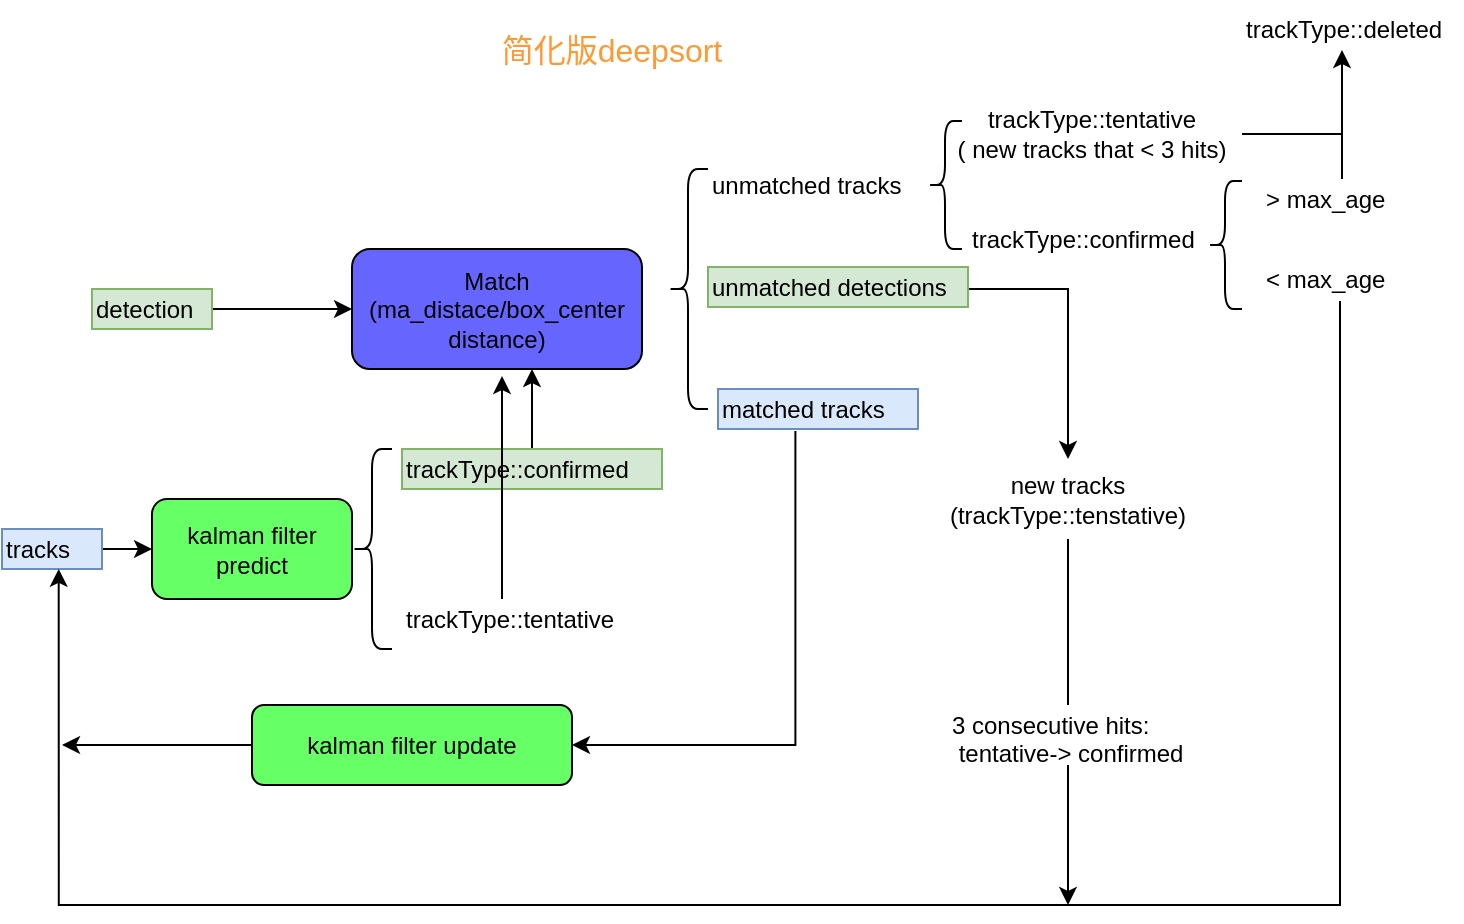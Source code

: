 <mxfile version="12.2.4" pages="1"><diagram id="Y_dtTOHezHEjUtMRXnri" name="Page-1"><mxGraphModel dx="342" dy="666" grid="1" gridSize="10" guides="1" tooltips="1" connect="1" arrows="1" fold="1" page="1" pageScale="1" pageWidth="850" pageHeight="1100" math="0" shadow="0"><root><mxCell id="0"/><mxCell id="1" parent="0"/><mxCell id="2" value="&lt;font style=&quot;font-size: 16px&quot; color=&quot;#ff9933&quot;&gt;简化版deepsort&lt;/font&gt;" style="text;html=1;strokeColor=none;fillColor=none;align=center;verticalAlign=middle;whiteSpace=wrap;rounded=0;" parent="1" vertex="1"><mxGeometry x="225" y="12" width="200" height="50" as="geometry"/></mxCell><mxCell id="30" value="" style="edgeStyle=orthogonalEdgeStyle;rounded=0;orthogonalLoop=1;jettySize=auto;html=1;" parent="1" source="4" target="10" edge="1"><mxGeometry relative="1" as="geometry"/></mxCell><mxCell id="4" value="detection&lt;br&gt;" style="text;html=1;resizable=0;points=[];autosize=1;align=left;verticalAlign=top;spacingTop=-4;fillColor=#d5e8d4;strokeColor=#82b366;" parent="1" vertex="1"><mxGeometry x="65" y="156.5" width="60" height="20" as="geometry"/></mxCell><mxCell id="31" value="" style="edgeStyle=orthogonalEdgeStyle;rounded=0;orthogonalLoop=1;jettySize=auto;html=1;" parent="1" source="5" target="6" edge="1"><mxGeometry relative="1" as="geometry"/></mxCell><mxCell id="5" value="tracks" style="text;html=1;resizable=0;points=[];autosize=1;align=left;verticalAlign=top;spacingTop=-4;fillColor=#dae8fc;strokeColor=#6c8ebf;" parent="1" vertex="1"><mxGeometry x="20" y="276.5" width="50" height="20" as="geometry"/></mxCell><mxCell id="6" value="kalman filter&lt;br&gt;predict" style="rounded=1;whiteSpace=wrap;html=1;fillColor=#66FF66;" parent="1" vertex="1"><mxGeometry x="95" y="261.5" width="100" height="50" as="geometry"/></mxCell><mxCell id="7" value="" style="shape=curlyBracket;whiteSpace=wrap;html=1;rounded=1;" parent="1" vertex="1"><mxGeometry x="195" y="236.5" width="20" height="100" as="geometry"/></mxCell><mxCell id="26" value="" style="edgeStyle=orthogonalEdgeStyle;rounded=0;orthogonalLoop=1;jettySize=auto;html=1;" parent="1" source="8" target="10" edge="1"><mxGeometry relative="1" as="geometry"><Array as="points"><mxPoint x="285" y="204.5"/><mxPoint x="285" y="204.5"/></Array></mxGeometry></mxCell><mxCell id="8" value="trackType::confirmed" style="text;html=1;resizable=0;points=[];autosize=1;align=left;verticalAlign=top;spacingTop=-4;fillColor=#d5e8d4;strokeColor=#82b366;" parent="1" vertex="1"><mxGeometry x="220" y="236.5" width="130" height="20" as="geometry"/></mxCell><mxCell id="43" style="edgeStyle=orthogonalEdgeStyle;rounded=0;orthogonalLoop=1;jettySize=auto;html=1;endArrow=classic;endFill=1;" parent="1" source="9" edge="1"><mxGeometry relative="1" as="geometry"><mxPoint x="270" y="200" as="targetPoint"/><Array as="points"><mxPoint x="270" y="280"/><mxPoint x="270" y="280"/></Array></mxGeometry></mxCell><mxCell id="9" value="trackType::tentative" style="text;html=1;resizable=0;points=[];autosize=1;align=left;verticalAlign=top;spacingTop=-4;" parent="1" vertex="1"><mxGeometry x="220" y="311.5" width="120" height="20" as="geometry"/></mxCell><mxCell id="10" value="Match&lt;br&gt;(ma_distace/box_center distance)" style="rounded=1;whiteSpace=wrap;html=1;fillColor=#6666FF;" parent="1" vertex="1"><mxGeometry x="195" y="136.5" width="145" height="60" as="geometry"/></mxCell><mxCell id="11" value="" style="shape=curlyBracket;whiteSpace=wrap;html=1;rounded=1;" parent="1" vertex="1"><mxGeometry x="353" y="96.5" width="20" height="120" as="geometry"/></mxCell><mxCell id="12" value="unmatched tracks" style="text;html=1;resizable=0;points=[];autosize=1;align=left;verticalAlign=top;spacingTop=-4;" parent="1" vertex="1"><mxGeometry x="373" y="94.5" width="110" height="20" as="geometry"/></mxCell><mxCell id="38" style="edgeStyle=orthogonalEdgeStyle;rounded=0;orthogonalLoop=1;jettySize=auto;html=1;endArrow=classic;endFill=1;" parent="1" source="13" target="23" edge="1"><mxGeometry relative="1" as="geometry"><Array as="points"><mxPoint x="553" y="156.5"/></Array></mxGeometry></mxCell><mxCell id="13" value="unmatched detections" style="text;html=1;resizable=0;points=[];autosize=1;align=left;verticalAlign=top;spacingTop=-4;fillColor=#d5e8d4;strokeColor=#82b366;" parent="1" vertex="1"><mxGeometry x="373" y="145.5" width="130" height="20" as="geometry"/></mxCell><mxCell id="37" style="edgeStyle=orthogonalEdgeStyle;rounded=0;orthogonalLoop=1;jettySize=auto;html=1;endArrow=classic;endFill=1;entryX=1;entryY=0.5;entryDx=0;entryDy=0;exitX=0.387;exitY=1.048;exitDx=0;exitDy=0;exitPerimeter=0;" parent="1" source="14" target="24" edge="1"><mxGeometry relative="1" as="geometry"><mxPoint x="360" y="444.5" as="targetPoint"/><Array as="points"><mxPoint x="417" y="384.5"/></Array></mxGeometry></mxCell><mxCell id="14" value="matched tracks" style="text;html=1;resizable=0;points=[];autosize=1;align=left;verticalAlign=top;spacingTop=-4;fillColor=#dae8fc;strokeColor=#6c8ebf;" parent="1" vertex="1"><mxGeometry x="378" y="206.5" width="100" height="20" as="geometry"/></mxCell><mxCell id="15" value="" style="shape=curlyBracket;whiteSpace=wrap;html=1;rounded=1;" parent="1" vertex="1"><mxGeometry x="483" y="72.5" width="17" height="64" as="geometry"/></mxCell><mxCell id="17" value="trackType::confirmed" style="text;html=1;resizable=0;points=[];autosize=1;align=left;verticalAlign=top;spacingTop=-4;" parent="1" vertex="1"><mxGeometry x="503" y="121.5" width="130" height="20" as="geometry"/></mxCell><mxCell id="18" value="" style="shape=curlyBracket;whiteSpace=wrap;html=1;rounded=1;" parent="1" vertex="1"><mxGeometry x="623" y="102.5" width="17" height="64" as="geometry"/></mxCell><mxCell id="32" value="" style="edgeStyle=orthogonalEdgeStyle;rounded=0;orthogonalLoop=1;jettySize=auto;html=1;" parent="1" source="19" target="21" edge="1"><mxGeometry relative="1" as="geometry"><Array as="points"><mxPoint x="690" y="70"/><mxPoint x="690" y="70"/></Array></mxGeometry></mxCell><mxCell id="19" value="&amp;gt; max_age" style="text;html=1;resizable=0;points=[];autosize=1;align=left;verticalAlign=top;spacingTop=-4;" parent="1" vertex="1"><mxGeometry x="650" y="101.5" width="80" height="20" as="geometry"/></mxCell><mxCell id="35" style="edgeStyle=orthogonalEdgeStyle;rounded=0;orthogonalLoop=1;jettySize=auto;html=1;entryX=0.567;entryY=0.997;entryDx=0;entryDy=0;entryPerimeter=0;endArrow=classic;endFill=1;" parent="1" target="5" edge="1"><mxGeometry relative="1" as="geometry"><mxPoint x="689" y="162.5" as="sourcePoint"/><Array as="points"><mxPoint x="689" y="464.5"/><mxPoint x="48" y="464.5"/></Array></mxGeometry></mxCell><mxCell id="20" value="&amp;lt; max_age" style="text;html=1;resizable=0;points=[];autosize=1;align=left;verticalAlign=top;spacingTop=-4;" parent="1" vertex="1"><mxGeometry x="650" y="141.5" width="80" height="20" as="geometry"/></mxCell><mxCell id="21" value="trackType::deleted" style="text;html=1;resizable=0;points=[];autosize=1;align=left;verticalAlign=top;spacingTop=-4;" parent="1" vertex="1"><mxGeometry x="640" y="17" width="110" height="20" as="geometry"/></mxCell><mxCell id="39" style="edgeStyle=orthogonalEdgeStyle;rounded=0;orthogonalLoop=1;jettySize=auto;html=1;endArrow=classic;endFill=1;" parent="1" source="25" edge="1"><mxGeometry relative="1" as="geometry"><mxPoint x="553" y="464.5" as="targetPoint"/><Array as="points"><mxPoint x="553" y="400"/><mxPoint x="553" y="400"/></Array></mxGeometry></mxCell><mxCell id="23" value="&lt;span style=&quot;text-align: left ; white-space: nowrap&quot;&gt;new tracks&lt;/span&gt;&lt;br style=&quot;text-align: left ; white-space: nowrap&quot;&gt;&lt;span style=&quot;text-align: left ; white-space: nowrap&quot;&gt;(trackType::tenstative&lt;/span&gt;&lt;span style=&quot;text-align: left ; white-space: nowrap&quot;&gt;)&lt;/span&gt;" style="text;html=1;strokeColor=none;fillColor=none;align=center;verticalAlign=middle;whiteSpace=wrap;rounded=0;" parent="1" vertex="1"><mxGeometry x="483" y="241.5" width="140" height="40" as="geometry"/></mxCell><mxCell id="36" style="edgeStyle=orthogonalEdgeStyle;rounded=0;orthogonalLoop=1;jettySize=auto;html=1;endArrow=classic;endFill=1;" parent="1" source="24" edge="1"><mxGeometry relative="1" as="geometry"><mxPoint x="50" y="384.5" as="targetPoint"/></mxGeometry></mxCell><mxCell id="24" value="kalman filter&amp;nbsp;update" style="rounded=1;whiteSpace=wrap;html=1;fillColor=#66FF66;" parent="1" vertex="1"><mxGeometry x="145" y="364.5" width="160" height="40" as="geometry"/></mxCell><mxCell id="41" style="edgeStyle=orthogonalEdgeStyle;rounded=0;orthogonalLoop=1;jettySize=auto;html=1;endArrow=none;endFill=0;" parent="1" source="40" edge="1"><mxGeometry relative="1" as="geometry"><mxPoint x="690" y="79" as="targetPoint"/></mxGeometry></mxCell><mxCell id="40" value="&lt;span style=&quot;text-align: left ; white-space: nowrap&quot;&gt;trackType::tentative&lt;/span&gt;&lt;br style=&quot;text-align: left ; white-space: nowrap&quot;&gt;&lt;span style=&quot;text-align: left ; white-space: nowrap&quot;&gt;(&amp;nbsp;new tracks that&amp;nbsp;&lt;/span&gt;&lt;span style=&quot;text-align: left ; white-space: nowrap&quot;&gt;&amp;lt; 3 hits)&lt;/span&gt;" style="text;html=1;strokeColor=none;fillColor=none;align=center;verticalAlign=middle;whiteSpace=wrap;rounded=0;" parent="1" vertex="1"><mxGeometry x="490" y="53.5" width="150" height="51" as="geometry"/></mxCell><mxCell id="25" value="3 consecutive hits:&lt;br&gt;&amp;nbsp;tentative-&amp;gt; confirmed" style="text;html=1;resizable=0;points=[];autosize=1;align=left;verticalAlign=top;spacingTop=-4;" parent="1" vertex="1"><mxGeometry x="493" y="364.5" width="130" height="30" as="geometry"/></mxCell><mxCell id="42" style="edgeStyle=orthogonalEdgeStyle;rounded=0;orthogonalLoop=1;jettySize=auto;html=1;endArrow=none;endFill=0;" parent="1" source="23" target="25" edge="1"><mxGeometry relative="1" as="geometry"><mxPoint x="553" y="464.5" as="targetPoint"/><mxPoint x="553" y="281.5" as="sourcePoint"/><Array as="points"><mxPoint x="553" y="350"/><mxPoint x="553" y="350"/></Array></mxGeometry></mxCell></root></mxGraphModel></diagram></mxfile>
